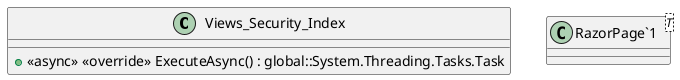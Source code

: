 @startuml
class Views_Security_Index {
    + <<async>> <<override>> ExecuteAsync() : global::System.Threading.Tasks.Task
}
class "RazorPage`1"<T> {
}
@enduml
